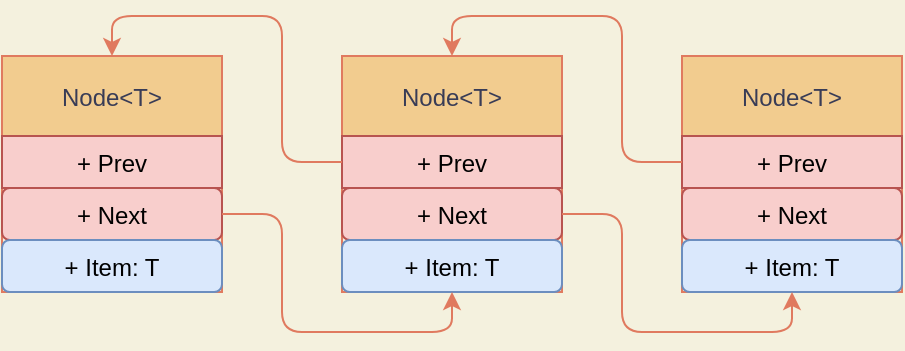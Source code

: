 <mxfile version="13.10.0" type="embed">
    <diagram id="svu7A4abwE1u3YDCmCy9" name="Page-1">
        <mxGraphModel dx="791" dy="624" grid="1" gridSize="10" guides="1" tooltips="1" connect="1" arrows="1" fold="1" page="1" pageScale="1" pageWidth="827" pageHeight="1169" background="#F4F1DE" math="0" shadow="0">
            <root>
                <mxCell id="0"/>
                <mxCell id="1" parent="0"/>
                <mxCell id="19" value="Node&lt;T&gt;" style="swimlane;fontStyle=0;childLayout=stackLayout;horizontal=1;startSize=40;fillColor=#F2CC8F;horizontalStack=0;resizeParent=1;resizeParentMax=0;resizeLast=0;collapsible=1;marginBottom=0;strokeColor=#E07A5F;sketch=0;fontColor=#393C56;" vertex="1" parent="1">
                    <mxGeometry x="50" y="210" width="110" height="118" as="geometry">
                        <mxRectangle x="50" y="210" width="80" height="40" as="alternateBounds"/>
                    </mxGeometry>
                </mxCell>
                <mxCell id="20" value="+ Prev" style="text;fillColor=#f8cecc;align=center;verticalAlign=top;spacingLeft=4;spacingRight=4;overflow=hidden;rotatable=0;points=[[0,0.5],[1,0.5]];portConstraint=eastwest;strokeColor=#b85450;sketch=0;imageAspect=0;" vertex="1" parent="19">
                    <mxGeometry y="40" width="110" height="26" as="geometry"/>
                </mxCell>
                <mxCell id="21" value="+ Next" style="text;fillColor=#f8cecc;align=center;verticalAlign=top;spacingLeft=4;spacingRight=4;overflow=hidden;rotatable=0;points=[[0,0.5],[1,0.5]];portConstraint=eastwest;strokeColor=#b85450;rounded=1;glass=0;sketch=0;imageAspect=0;perimeterSpacing=0;shadow=0;" vertex="1" parent="19">
                    <mxGeometry y="66" width="110" height="26" as="geometry"/>
                </mxCell>
                <mxCell id="22" value="+ Item: T" style="text;strokeColor=#6c8ebf;fillColor=#dae8fc;align=center;verticalAlign=top;spacingLeft=4;spacingRight=4;overflow=hidden;rotatable=0;points=[[0,0.5],[1,0.5]];portConstraint=eastwest;rounded=1;glass=0;sketch=0;imageAspect=0;" vertex="1" parent="19">
                    <mxGeometry y="92" width="110" height="26" as="geometry"/>
                </mxCell>
                <mxCell id="89" value="Node&lt;T&gt;" style="swimlane;fontStyle=0;childLayout=stackLayout;horizontal=1;startSize=40;fillColor=#F2CC8F;horizontalStack=0;resizeParent=1;resizeParentMax=0;resizeLast=0;collapsible=1;marginBottom=0;strokeColor=#E07A5F;sketch=0;fontColor=#393C56;" vertex="1" parent="1">
                    <mxGeometry x="220" y="210" width="110" height="118" as="geometry">
                        <mxRectangle x="220" y="210" width="80" height="40" as="alternateBounds"/>
                    </mxGeometry>
                </mxCell>
                <mxCell id="90" value="+ Prev" style="text;fillColor=#f8cecc;align=center;verticalAlign=top;spacingLeft=4;spacingRight=4;overflow=hidden;rotatable=0;points=[[0,0.5],[1,0.5]];portConstraint=eastwest;strokeColor=#b85450;sketch=0;imageAspect=0;" vertex="1" parent="89">
                    <mxGeometry y="40" width="110" height="26" as="geometry"/>
                </mxCell>
                <mxCell id="91" value="+ Next" style="text;fillColor=#f8cecc;align=center;verticalAlign=top;spacingLeft=4;spacingRight=4;overflow=hidden;rotatable=0;points=[[0,0.5],[1,0.5]];portConstraint=eastwest;strokeColor=#b85450;rounded=1;glass=0;sketch=0;imageAspect=0;" vertex="1" parent="89">
                    <mxGeometry y="66" width="110" height="26" as="geometry"/>
                </mxCell>
                <mxCell id="92" value="+ Item: T" style="text;strokeColor=#6c8ebf;fillColor=#dae8fc;align=center;verticalAlign=top;spacingLeft=4;spacingRight=4;overflow=hidden;rotatable=0;points=[[0,0.5],[1,0.5]];portConstraint=eastwest;rounded=1;glass=0;sketch=0;imageAspect=0;" vertex="1" parent="89">
                    <mxGeometry y="92" width="110" height="26" as="geometry"/>
                </mxCell>
                <mxCell id="93" style="edgeStyle=orthogonalEdgeStyle;rounded=1;sketch=0;orthogonalLoop=1;jettySize=auto;html=1;exitX=0;exitY=0.5;exitDx=0;exitDy=0;entryX=0.5;entryY=0;entryDx=0;entryDy=0;strokeColor=#E07A5F;fillColor=#F2CC8F;fontColor=#393C56;" edge="1" parent="1" source="90" target="19">
                    <mxGeometry relative="1" as="geometry"/>
                </mxCell>
                <mxCell id="94" style="edgeStyle=orthogonalEdgeStyle;rounded=1;sketch=0;orthogonalLoop=1;jettySize=auto;html=1;exitX=1;exitY=0.5;exitDx=0;exitDy=0;entryX=0.5;entryY=1;entryDx=0;entryDy=0;strokeColor=#E07A5F;fillColor=#F2CC8F;fontColor=#393C56;" edge="1" parent="1" source="21" target="89">
                    <mxGeometry relative="1" as="geometry"/>
                </mxCell>
                <mxCell id="95" value="Node&lt;T&gt;" style="swimlane;fontStyle=0;childLayout=stackLayout;horizontal=1;startSize=40;fillColor=#F2CC8F;horizontalStack=0;resizeParent=1;resizeParentMax=0;resizeLast=0;collapsible=1;marginBottom=0;strokeColor=#E07A5F;sketch=0;fontColor=#393C56;" vertex="1" parent="1">
                    <mxGeometry x="390" y="210" width="110" height="118" as="geometry">
                        <mxRectangle x="390" y="210" width="80" height="40" as="alternateBounds"/>
                    </mxGeometry>
                </mxCell>
                <mxCell id="96" value="+ Prev" style="text;fillColor=#f8cecc;align=center;verticalAlign=top;spacingLeft=4;spacingRight=4;overflow=hidden;rotatable=0;points=[[0,0.5],[1,0.5]];portConstraint=eastwest;strokeColor=#b85450;sketch=0;imageAspect=0;" vertex="1" parent="95">
                    <mxGeometry y="40" width="110" height="26" as="geometry"/>
                </mxCell>
                <mxCell id="97" value="+ Next" style="text;fillColor=#f8cecc;align=center;verticalAlign=top;spacingLeft=4;spacingRight=4;overflow=hidden;rotatable=0;points=[[0,0.5],[1,0.5]];portConstraint=eastwest;strokeColor=#b85450;rounded=1;glass=0;sketch=0;imageAspect=0;" vertex="1" parent="95">
                    <mxGeometry y="66" width="110" height="26" as="geometry"/>
                </mxCell>
                <mxCell id="98" value="+ Item: T" style="text;strokeColor=#6c8ebf;fillColor=#dae8fc;align=center;verticalAlign=top;spacingLeft=4;spacingRight=4;overflow=hidden;rotatable=0;points=[[0,0.5],[1,0.5]];portConstraint=eastwest;rounded=1;glass=0;sketch=0;imageAspect=0;" vertex="1" parent="95">
                    <mxGeometry y="92" width="110" height="26" as="geometry"/>
                </mxCell>
                <mxCell id="99" style="edgeStyle=orthogonalEdgeStyle;rounded=1;sketch=0;orthogonalLoop=1;jettySize=auto;html=1;exitX=0;exitY=0.5;exitDx=0;exitDy=0;entryX=0.5;entryY=0;entryDx=0;entryDy=0;strokeColor=#E07A5F;fillColor=#F2CC8F;fontColor=#393C56;" edge="1" parent="1" source="96" target="89">
                    <mxGeometry relative="1" as="geometry"/>
                </mxCell>
                <mxCell id="100" style="edgeStyle=orthogonalEdgeStyle;rounded=1;sketch=0;orthogonalLoop=1;jettySize=auto;html=1;exitX=1;exitY=0.5;exitDx=0;exitDy=0;entryX=0.5;entryY=1;entryDx=0;entryDy=0;strokeColor=#E07A5F;fillColor=#F2CC8F;fontColor=#393C56;" edge="1" parent="1" source="91" target="95">
                    <mxGeometry relative="1" as="geometry"/>
                </mxCell>
            </root>
        </mxGraphModel>
    </diagram>
</mxfile>